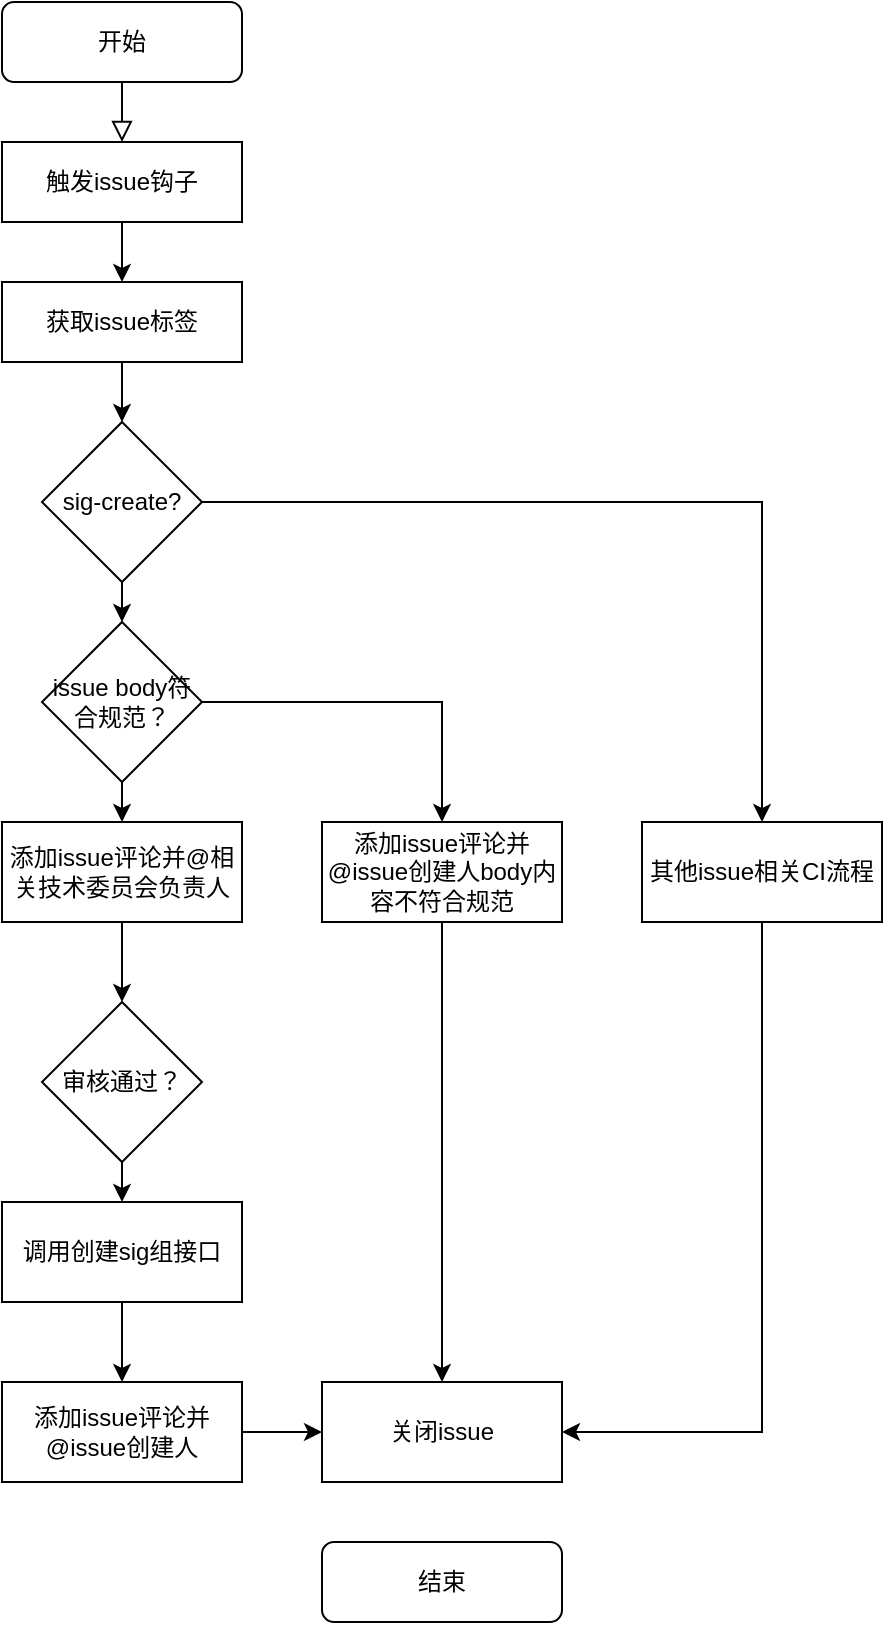 <mxfile version="16.2.1" type="github">
  <diagram id="C5RBs43oDa-KdzZeNtuy" name="Page-1">
    <mxGraphModel dx="1422" dy="748" grid="1" gridSize="10" guides="1" tooltips="1" connect="1" arrows="1" fold="1" page="1" pageScale="1" pageWidth="827" pageHeight="1169" math="0" shadow="0">
      <root>
        <mxCell id="WIyWlLk6GJQsqaUBKTNV-0" />
        <mxCell id="WIyWlLk6GJQsqaUBKTNV-1" parent="WIyWlLk6GJQsqaUBKTNV-0" />
        <mxCell id="WIyWlLk6GJQsqaUBKTNV-2" value="" style="rounded=0;html=1;jettySize=auto;orthogonalLoop=1;fontSize=11;endArrow=block;endFill=0;endSize=8;strokeWidth=1;shadow=0;labelBackgroundColor=none;edgeStyle=orthogonalEdgeStyle;" parent="WIyWlLk6GJQsqaUBKTNV-1" source="WIyWlLk6GJQsqaUBKTNV-3" edge="1">
          <mxGeometry relative="1" as="geometry">
            <mxPoint x="220" y="170" as="targetPoint" />
          </mxGeometry>
        </mxCell>
        <mxCell id="WIyWlLk6GJQsqaUBKTNV-3" value="开始" style="rounded=1;whiteSpace=wrap;html=1;fontSize=12;glass=0;strokeWidth=1;shadow=0;" parent="WIyWlLk6GJQsqaUBKTNV-1" vertex="1">
          <mxGeometry x="160" y="100" width="120" height="40" as="geometry" />
        </mxCell>
        <mxCell id="M91LKLM4lBY4z5SCcWYf-3" style="edgeStyle=orthogonalEdgeStyle;rounded=0;orthogonalLoop=1;jettySize=auto;html=1;exitX=0.5;exitY=1;exitDx=0;exitDy=0;entryX=0.5;entryY=0;entryDx=0;entryDy=0;" parent="WIyWlLk6GJQsqaUBKTNV-1" source="M91LKLM4lBY4z5SCcWYf-1" target="M91LKLM4lBY4z5SCcWYf-2" edge="1">
          <mxGeometry relative="1" as="geometry" />
        </mxCell>
        <mxCell id="M91LKLM4lBY4z5SCcWYf-1" value="触发issue钩子" style="rounded=0;whiteSpace=wrap;html=1;" parent="WIyWlLk6GJQsqaUBKTNV-1" vertex="1">
          <mxGeometry x="160" y="170" width="120" height="40" as="geometry" />
        </mxCell>
        <mxCell id="M91LKLM4lBY4z5SCcWYf-7" style="edgeStyle=orthogonalEdgeStyle;rounded=0;orthogonalLoop=1;jettySize=auto;html=1;exitX=0.5;exitY=1;exitDx=0;exitDy=0;entryX=0.5;entryY=0;entryDx=0;entryDy=0;" parent="WIyWlLk6GJQsqaUBKTNV-1" source="M91LKLM4lBY4z5SCcWYf-2" target="M91LKLM4lBY4z5SCcWYf-4" edge="1">
          <mxGeometry relative="1" as="geometry" />
        </mxCell>
        <mxCell id="M91LKLM4lBY4z5SCcWYf-2" value="获取issue标签" style="rounded=0;whiteSpace=wrap;html=1;" parent="WIyWlLk6GJQsqaUBKTNV-1" vertex="1">
          <mxGeometry x="160" y="240" width="120" height="40" as="geometry" />
        </mxCell>
        <mxCell id="M91LKLM4lBY4z5SCcWYf-8" style="edgeStyle=orthogonalEdgeStyle;rounded=0;orthogonalLoop=1;jettySize=auto;html=1;exitX=0.5;exitY=1;exitDx=0;exitDy=0;entryX=0.5;entryY=0;entryDx=0;entryDy=0;" parent="WIyWlLk6GJQsqaUBKTNV-1" source="M91LKLM4lBY4z5SCcWYf-4" target="M91LKLM4lBY4z5SCcWYf-6" edge="1">
          <mxGeometry relative="1" as="geometry" />
        </mxCell>
        <mxCell id="8oBSU4zBzEwURioC2mM_-10" style="edgeStyle=orthogonalEdgeStyle;rounded=0;orthogonalLoop=1;jettySize=auto;html=1;exitX=1;exitY=0.5;exitDx=0;exitDy=0;entryX=0.5;entryY=0;entryDx=0;entryDy=0;" edge="1" parent="WIyWlLk6GJQsqaUBKTNV-1" source="M91LKLM4lBY4z5SCcWYf-4" target="8oBSU4zBzEwURioC2mM_-9">
          <mxGeometry relative="1" as="geometry" />
        </mxCell>
        <mxCell id="M91LKLM4lBY4z5SCcWYf-4" value="sig-create?" style="rhombus;whiteSpace=wrap;html=1;" parent="WIyWlLk6GJQsqaUBKTNV-1" vertex="1">
          <mxGeometry x="180" y="310" width="80" height="80" as="geometry" />
        </mxCell>
        <mxCell id="M91LKLM4lBY4z5SCcWYf-13" style="edgeStyle=orthogonalEdgeStyle;rounded=0;orthogonalLoop=1;jettySize=auto;html=1;exitX=0.5;exitY=1;exitDx=0;exitDy=0;entryX=0.5;entryY=0;entryDx=0;entryDy=0;" parent="WIyWlLk6GJQsqaUBKTNV-1" source="M91LKLM4lBY4z5SCcWYf-6" target="M91LKLM4lBY4z5SCcWYf-10" edge="1">
          <mxGeometry relative="1" as="geometry" />
        </mxCell>
        <mxCell id="M91LKLM4lBY4z5SCcWYf-16" style="edgeStyle=orthogonalEdgeStyle;rounded=0;orthogonalLoop=1;jettySize=auto;html=1;exitX=1;exitY=0.5;exitDx=0;exitDy=0;" parent="WIyWlLk6GJQsqaUBKTNV-1" source="M91LKLM4lBY4z5SCcWYf-6" target="M91LKLM4lBY4z5SCcWYf-15" edge="1">
          <mxGeometry relative="1" as="geometry" />
        </mxCell>
        <mxCell id="M91LKLM4lBY4z5SCcWYf-6" value="issue body符合规范？" style="rhombus;whiteSpace=wrap;html=1;" parent="WIyWlLk6GJQsqaUBKTNV-1" vertex="1">
          <mxGeometry x="180" y="410" width="80" height="80" as="geometry" />
        </mxCell>
        <mxCell id="M91LKLM4lBY4z5SCcWYf-14" style="edgeStyle=orthogonalEdgeStyle;rounded=0;orthogonalLoop=1;jettySize=auto;html=1;exitX=0.5;exitY=1;exitDx=0;exitDy=0;entryX=0.5;entryY=0;entryDx=0;entryDy=0;" parent="WIyWlLk6GJQsqaUBKTNV-1" source="M91LKLM4lBY4z5SCcWYf-10" target="M91LKLM4lBY4z5SCcWYf-12" edge="1">
          <mxGeometry relative="1" as="geometry" />
        </mxCell>
        <mxCell id="M91LKLM4lBY4z5SCcWYf-10" value="添加issue评论并@相关技术委员会负责人" style="rounded=0;whiteSpace=wrap;html=1;" parent="WIyWlLk6GJQsqaUBKTNV-1" vertex="1">
          <mxGeometry x="160" y="510" width="120" height="50" as="geometry" />
        </mxCell>
        <mxCell id="8oBSU4zBzEwURioC2mM_-5" style="edgeStyle=orthogonalEdgeStyle;rounded=0;orthogonalLoop=1;jettySize=auto;html=1;exitX=0.5;exitY=1;exitDx=0;exitDy=0;entryX=0.5;entryY=0;entryDx=0;entryDy=0;" edge="1" parent="WIyWlLk6GJQsqaUBKTNV-1" source="M91LKLM4lBY4z5SCcWYf-12" target="8oBSU4zBzEwURioC2mM_-1">
          <mxGeometry relative="1" as="geometry" />
        </mxCell>
        <mxCell id="M91LKLM4lBY4z5SCcWYf-12" value="审核通过？" style="rhombus;whiteSpace=wrap;html=1;" parent="WIyWlLk6GJQsqaUBKTNV-1" vertex="1">
          <mxGeometry x="180" y="600" width="80" height="80" as="geometry" />
        </mxCell>
        <mxCell id="8oBSU4zBzEwURioC2mM_-6" style="edgeStyle=orthogonalEdgeStyle;rounded=0;orthogonalLoop=1;jettySize=auto;html=1;exitX=0.5;exitY=1;exitDx=0;exitDy=0;entryX=0.5;entryY=0;entryDx=0;entryDy=0;" edge="1" parent="WIyWlLk6GJQsqaUBKTNV-1" source="M91LKLM4lBY4z5SCcWYf-15" target="8oBSU4zBzEwURioC2mM_-0">
          <mxGeometry relative="1" as="geometry" />
        </mxCell>
        <mxCell id="M91LKLM4lBY4z5SCcWYf-15" value="添加issue评论并@issue创建人body内容不符合规范" style="rounded=0;whiteSpace=wrap;html=1;" parent="WIyWlLk6GJQsqaUBKTNV-1" vertex="1">
          <mxGeometry x="320" y="510" width="120" height="50" as="geometry" />
        </mxCell>
        <mxCell id="8oBSU4zBzEwURioC2mM_-0" value="关闭issue" style="rounded=0;whiteSpace=wrap;html=1;" vertex="1" parent="WIyWlLk6GJQsqaUBKTNV-1">
          <mxGeometry x="320" y="790" width="120" height="50" as="geometry" />
        </mxCell>
        <mxCell id="8oBSU4zBzEwURioC2mM_-4" style="edgeStyle=orthogonalEdgeStyle;rounded=0;orthogonalLoop=1;jettySize=auto;html=1;exitX=0.5;exitY=1;exitDx=0;exitDy=0;entryX=0.5;entryY=0;entryDx=0;entryDy=0;" edge="1" parent="WIyWlLk6GJQsqaUBKTNV-1" source="8oBSU4zBzEwURioC2mM_-1" target="8oBSU4zBzEwURioC2mM_-2">
          <mxGeometry relative="1" as="geometry" />
        </mxCell>
        <mxCell id="8oBSU4zBzEwURioC2mM_-1" value="调用创建sig组接口" style="rounded=0;whiteSpace=wrap;html=1;" vertex="1" parent="WIyWlLk6GJQsqaUBKTNV-1">
          <mxGeometry x="160" y="700" width="120" height="50" as="geometry" />
        </mxCell>
        <mxCell id="8oBSU4zBzEwURioC2mM_-3" style="edgeStyle=orthogonalEdgeStyle;rounded=0;orthogonalLoop=1;jettySize=auto;html=1;exitX=1;exitY=0.5;exitDx=0;exitDy=0;" edge="1" parent="WIyWlLk6GJQsqaUBKTNV-1" source="8oBSU4zBzEwURioC2mM_-2" target="8oBSU4zBzEwURioC2mM_-0">
          <mxGeometry relative="1" as="geometry" />
        </mxCell>
        <mxCell id="8oBSU4zBzEwURioC2mM_-2" value="添加issue评论并@issue创建人" style="rounded=0;whiteSpace=wrap;html=1;" vertex="1" parent="WIyWlLk6GJQsqaUBKTNV-1">
          <mxGeometry x="160" y="790" width="120" height="50" as="geometry" />
        </mxCell>
        <mxCell id="8oBSU4zBzEwURioC2mM_-11" style="edgeStyle=orthogonalEdgeStyle;rounded=0;orthogonalLoop=1;jettySize=auto;html=1;exitX=0.5;exitY=1;exitDx=0;exitDy=0;entryX=1;entryY=0.5;entryDx=0;entryDy=0;" edge="1" parent="WIyWlLk6GJQsqaUBKTNV-1" source="8oBSU4zBzEwURioC2mM_-9" target="8oBSU4zBzEwURioC2mM_-0">
          <mxGeometry relative="1" as="geometry" />
        </mxCell>
        <mxCell id="8oBSU4zBzEwURioC2mM_-9" value="其他issue相关CI流程" style="rounded=0;whiteSpace=wrap;html=1;" vertex="1" parent="WIyWlLk6GJQsqaUBKTNV-1">
          <mxGeometry x="480" y="510" width="120" height="50" as="geometry" />
        </mxCell>
        <mxCell id="8oBSU4zBzEwURioC2mM_-12" value="结束" style="rounded=1;whiteSpace=wrap;html=1;fontSize=12;glass=0;strokeWidth=1;shadow=0;" vertex="1" parent="WIyWlLk6GJQsqaUBKTNV-1">
          <mxGeometry x="320" y="870" width="120" height="40" as="geometry" />
        </mxCell>
      </root>
    </mxGraphModel>
  </diagram>
</mxfile>
